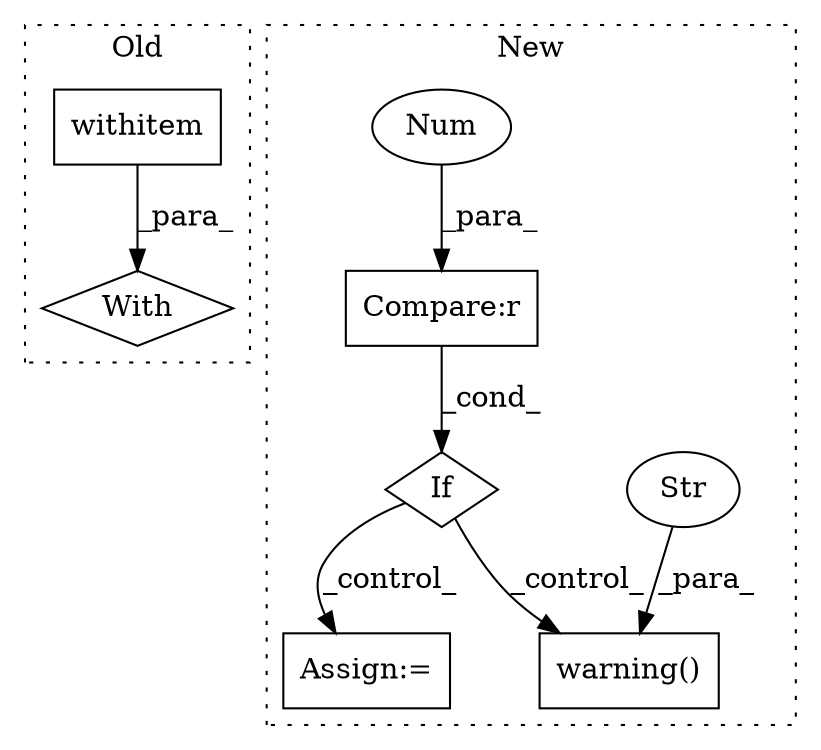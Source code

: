 digraph G {
subgraph cluster0 {
1 [label="withitem" a="49" s="5516" l="5" shape="box"];
4 [label="With" a="39" s="5511,5521" l="5,55" shape="diamond"];
label = "Old";
style="dotted";
}
subgraph cluster1 {
2 [label="warning()" a="75" s="7197,7226" l="15,1" shape="box"];
3 [label="Str" a="66" s="7212" l="14" shape="ellipse"];
5 [label="If" a="96" s="6007" l="3" shape="diamond"];
6 [label="Assign:=" a="68" s="7001" l="3" shape="box"];
7 [label="Compare:r" a="40" s="6010" l="10" shape="box"];
8 [label="Num" a="76" s="6017" l="3" shape="ellipse"];
label = "New";
style="dotted";
}
1 -> 4 [label="_para_"];
3 -> 2 [label="_para_"];
5 -> 6 [label="_control_"];
5 -> 2 [label="_control_"];
7 -> 5 [label="_cond_"];
8 -> 7 [label="_para_"];
}